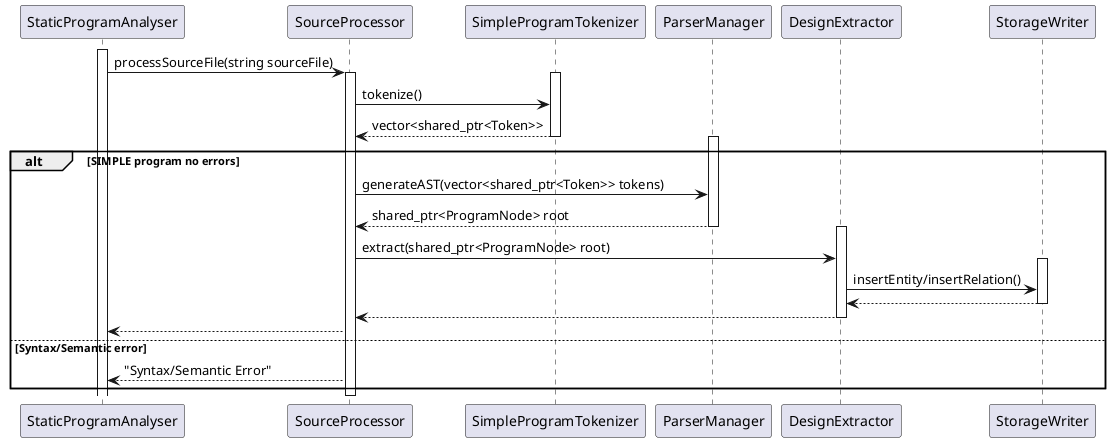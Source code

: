 @startuml
participant StaticProgramAnalyser as SPA
participant SourceProcessor as SP
participant SimpleProgramTokenizer as SPT
participant ParserManager as PM
participant DesignExtractor as DE
participant StorageWriter as SW

activate SPA
SPA -> SP: processSourceFile(string sourceFile)
activate SP

activate SPT

SP -> SPT: tokenize()
SPT --> SP: vector<shared_ptr<Token>>

deactivate SPT

activate PM

alt SIMPLE program no errors
    SP -> PM: generateAST(vector<shared_ptr<Token>> tokens)
    PM --> SP: shared_ptr<ProgramNode> root

    deactivate PM

    activate DE

    SP -> DE: extract(shared_ptr<ProgramNode> root)

    activate SW

    DE -> SW: insertEntity/insertRelation()
    SW --> DE

    deactivate SW

    DE --> SP

    deactivate DE

    SP --> SPA
else Syntax/Semantic error
    SP --> SPA: "Syntax/Semantic Error"
end

deactivate SP
@enduml
